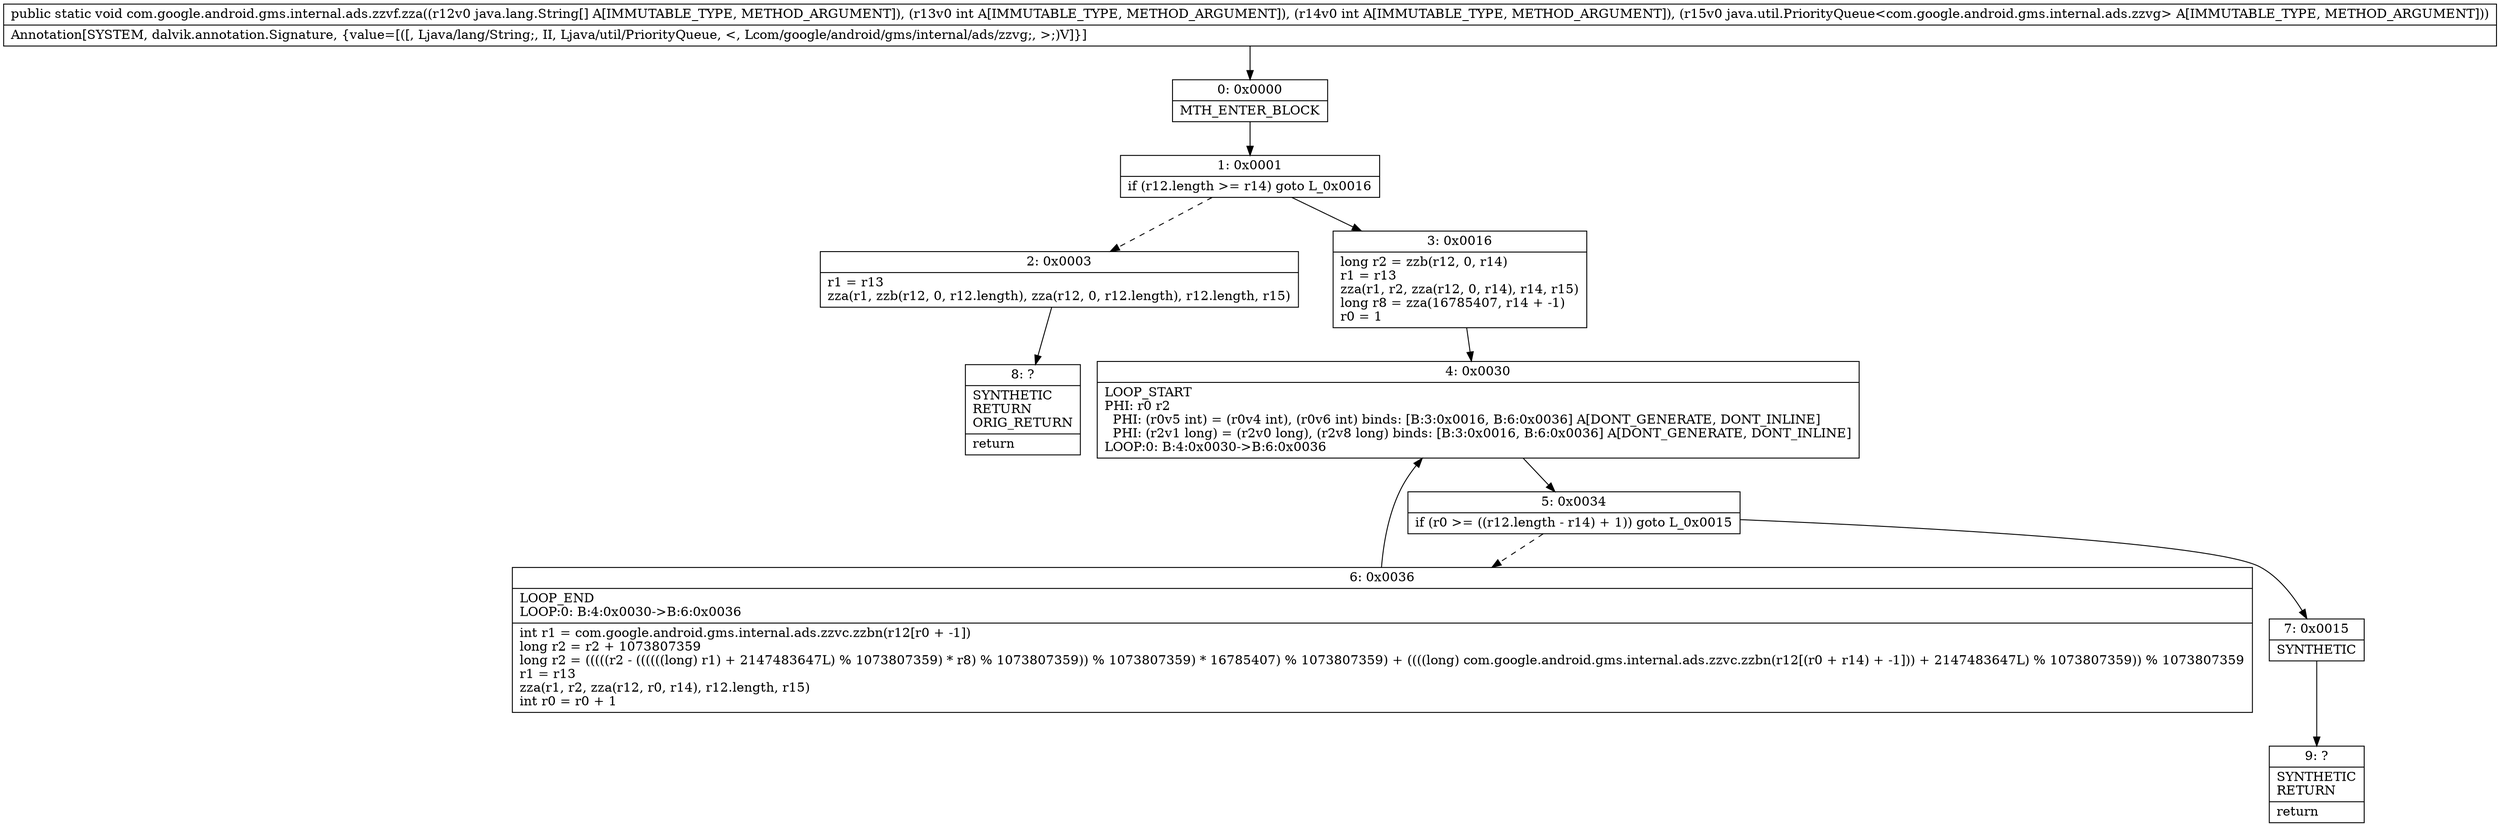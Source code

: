 digraph "CFG forcom.google.android.gms.internal.ads.zzvf.zza([Ljava\/lang\/String;IILjava\/util\/PriorityQueue;)V" {
Node_0 [shape=record,label="{0\:\ 0x0000|MTH_ENTER_BLOCK\l}"];
Node_1 [shape=record,label="{1\:\ 0x0001|if (r12.length \>= r14) goto L_0x0016\l}"];
Node_2 [shape=record,label="{2\:\ 0x0003|r1 = r13\lzza(r1, zzb(r12, 0, r12.length), zza(r12, 0, r12.length), r12.length, r15)\l}"];
Node_3 [shape=record,label="{3\:\ 0x0016|long r2 = zzb(r12, 0, r14)\lr1 = r13\lzza(r1, r2, zza(r12, 0, r14), r14, r15)\llong r8 = zza(16785407, r14 + \-1)\lr0 = 1\l}"];
Node_4 [shape=record,label="{4\:\ 0x0030|LOOP_START\lPHI: r0 r2 \l  PHI: (r0v5 int) = (r0v4 int), (r0v6 int) binds: [B:3:0x0016, B:6:0x0036] A[DONT_GENERATE, DONT_INLINE]\l  PHI: (r2v1 long) = (r2v0 long), (r2v8 long) binds: [B:3:0x0016, B:6:0x0036] A[DONT_GENERATE, DONT_INLINE]\lLOOP:0: B:4:0x0030\-\>B:6:0x0036\l}"];
Node_5 [shape=record,label="{5\:\ 0x0034|if (r0 \>= ((r12.length \- r14) + 1)) goto L_0x0015\l}"];
Node_6 [shape=record,label="{6\:\ 0x0036|LOOP_END\lLOOP:0: B:4:0x0030\-\>B:6:0x0036\l|int r1 = com.google.android.gms.internal.ads.zzvc.zzbn(r12[r0 + \-1])\llong r2 = r2 + 1073807359\llong r2 = (((((r2 \- ((((((long) r1) + 2147483647L) % 1073807359) * r8) % 1073807359)) % 1073807359) * 16785407) % 1073807359) + ((((long) com.google.android.gms.internal.ads.zzvc.zzbn(r12[(r0 + r14) + \-1])) + 2147483647L) % 1073807359)) % 1073807359\lr1 = r13\lzza(r1, r2, zza(r12, r0, r14), r12.length, r15)\lint r0 = r0 + 1\l}"];
Node_7 [shape=record,label="{7\:\ 0x0015|SYNTHETIC\l}"];
Node_8 [shape=record,label="{8\:\ ?|SYNTHETIC\lRETURN\lORIG_RETURN\l|return\l}"];
Node_9 [shape=record,label="{9\:\ ?|SYNTHETIC\lRETURN\l|return\l}"];
MethodNode[shape=record,label="{public static void com.google.android.gms.internal.ads.zzvf.zza((r12v0 java.lang.String[] A[IMMUTABLE_TYPE, METHOD_ARGUMENT]), (r13v0 int A[IMMUTABLE_TYPE, METHOD_ARGUMENT]), (r14v0 int A[IMMUTABLE_TYPE, METHOD_ARGUMENT]), (r15v0 java.util.PriorityQueue\<com.google.android.gms.internal.ads.zzvg\> A[IMMUTABLE_TYPE, METHOD_ARGUMENT]))  | Annotation[SYSTEM, dalvik.annotation.Signature, \{value=[([, Ljava\/lang\/String;, II, Ljava\/util\/PriorityQueue, \<, Lcom\/google\/android\/gms\/internal\/ads\/zzvg;, \>;)V]\}]\l}"];
MethodNode -> Node_0;
Node_0 -> Node_1;
Node_1 -> Node_2[style=dashed];
Node_1 -> Node_3;
Node_2 -> Node_8;
Node_3 -> Node_4;
Node_4 -> Node_5;
Node_5 -> Node_6[style=dashed];
Node_5 -> Node_7;
Node_6 -> Node_4;
Node_7 -> Node_9;
}

